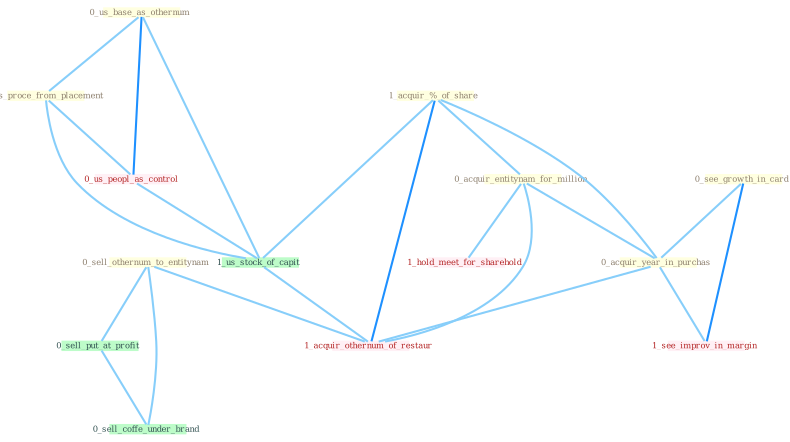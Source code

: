 Graph G{ 
    node
    [shape=polygon,style=filled,width=.5,height=.06,color="#BDFCC9",fixedsize=true,fontsize=4,
    fontcolor="#2f4f4f"];
    {node
    [color="#ffffe0", fontcolor="#8b7d6b"] "0_sell_othernum_to_entitynam " "1_acquir_%_of_share " "0_us_base_as_othernum " "0_acquir_entitynam_for_million " "0_see_growth_in_card " "0_acquir_year_in_purchas " "1_us_proce_from_placement "}
{node [color="#fff0f5", fontcolor="#b22222"] "0_us_peopl_as_control " "1_see_improv_in_margin " "1_hold_meet_for_sharehold " "1_acquir_othernum_of_restaur "}
edge [color="#B0E2FF"];

	"0_sell_othernum_to_entitynam " -- "0_sell_put_at_profit " [w="1", color="#87cefa" ];
	"0_sell_othernum_to_entitynam " -- "0_sell_coffe_under_brand " [w="1", color="#87cefa" ];
	"0_sell_othernum_to_entitynam " -- "1_acquir_othernum_of_restaur " [w="1", color="#87cefa" ];
	"1_acquir_%_of_share " -- "0_acquir_entitynam_for_million " [w="1", color="#87cefa" ];
	"1_acquir_%_of_share " -- "0_acquir_year_in_purchas " [w="1", color="#87cefa" ];
	"1_acquir_%_of_share " -- "1_us_stock_of_capit " [w="1", color="#87cefa" ];
	"1_acquir_%_of_share " -- "1_acquir_othernum_of_restaur " [w="2", color="#1e90ff" , len=0.8];
	"0_us_base_as_othernum " -- "1_us_proce_from_placement " [w="1", color="#87cefa" ];
	"0_us_base_as_othernum " -- "0_us_peopl_as_control " [w="2", color="#1e90ff" , len=0.8];
	"0_us_base_as_othernum " -- "1_us_stock_of_capit " [w="1", color="#87cefa" ];
	"0_acquir_entitynam_for_million " -- "0_acquir_year_in_purchas " [w="1", color="#87cefa" ];
	"0_acquir_entitynam_for_million " -- "1_hold_meet_for_sharehold " [w="1", color="#87cefa" ];
	"0_acquir_entitynam_for_million " -- "1_acquir_othernum_of_restaur " [w="1", color="#87cefa" ];
	"0_see_growth_in_card " -- "0_acquir_year_in_purchas " [w="1", color="#87cefa" ];
	"0_see_growth_in_card " -- "1_see_improv_in_margin " [w="2", color="#1e90ff" , len=0.8];
	"0_acquir_year_in_purchas " -- "1_see_improv_in_margin " [w="1", color="#87cefa" ];
	"0_acquir_year_in_purchas " -- "1_acquir_othernum_of_restaur " [w="1", color="#87cefa" ];
	"1_us_proce_from_placement " -- "0_us_peopl_as_control " [w="1", color="#87cefa" ];
	"1_us_proce_from_placement " -- "1_us_stock_of_capit " [w="1", color="#87cefa" ];
	"0_us_peopl_as_control " -- "1_us_stock_of_capit " [w="1", color="#87cefa" ];
	"0_sell_put_at_profit " -- "0_sell_coffe_under_brand " [w="1", color="#87cefa" ];
	"1_us_stock_of_capit " -- "1_acquir_othernum_of_restaur " [w="1", color="#87cefa" ];
}